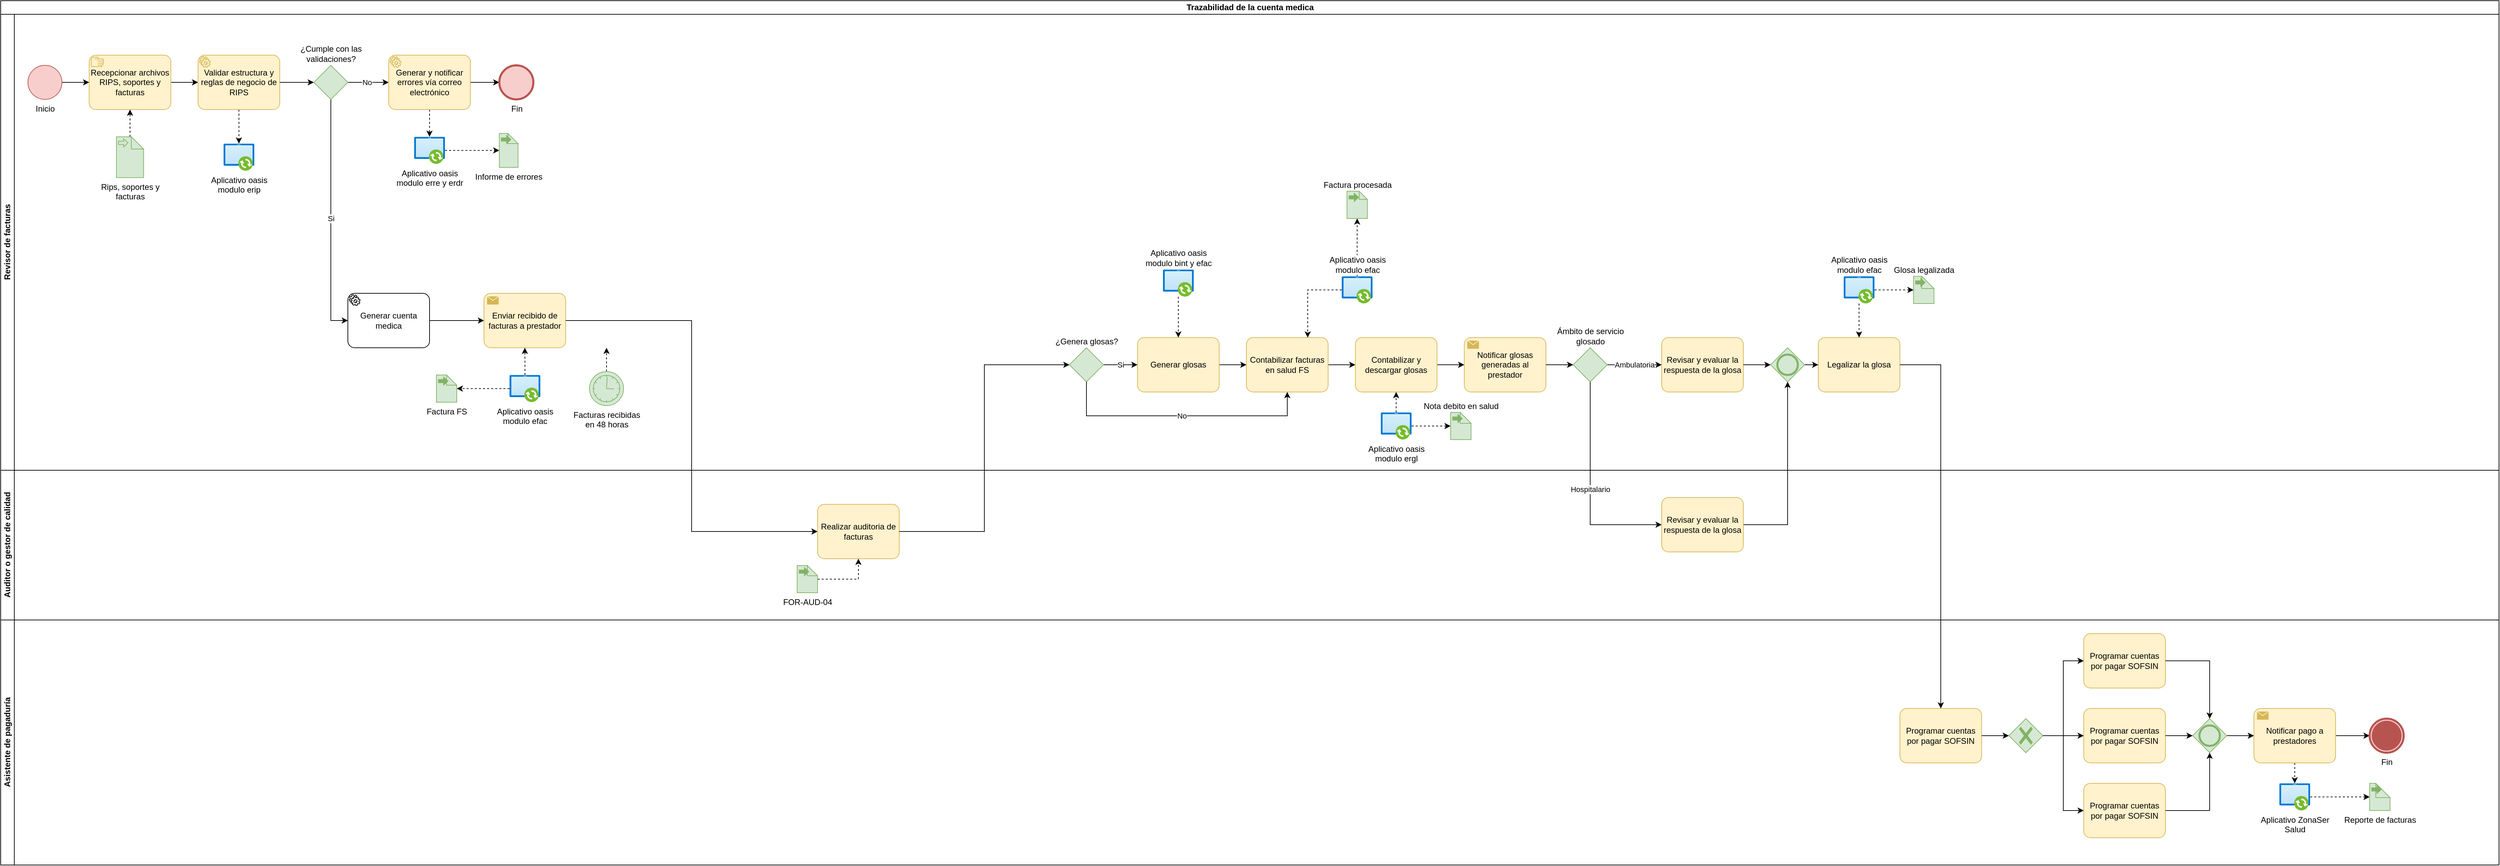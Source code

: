 <mxfile version="22.0.8" type="github">
  <diagram name="Página-1" id="GSmeaIb20q8Nv7xJSr0J">
    <mxGraphModel dx="1674" dy="758" grid="1" gridSize="10" guides="1" tooltips="1" connect="1" arrows="1" fold="1" page="1" pageScale="1" pageWidth="3700" pageHeight="1300" math="0" shadow="0">
      <root>
        <mxCell id="0" />
        <mxCell id="1" parent="0" />
        <mxCell id="zymt9DxS3ZADFHl2k7Yk-1" value="Trazabilidad de la cuenta medica" style="swimlane;childLayout=stackLayout;resizeParent=1;resizeParentMax=0;horizontal=1;startSize=20;horizontalStack=0;html=1;" parent="1" vertex="1">
          <mxGeometry x="10" y="10" width="3670" height="1270" as="geometry" />
        </mxCell>
        <mxCell id="zymt9DxS3ZADFHl2k7Yk-2" value="Revisor de facturas" style="swimlane;startSize=20;horizontal=0;html=1;" parent="zymt9DxS3ZADFHl2k7Yk-1" vertex="1">
          <mxGeometry y="20" width="3670" height="670" as="geometry" />
        </mxCell>
        <mxCell id="zymt9DxS3ZADFHl2k7Yk-3" value="" style="edgeStyle=orthogonalEdgeStyle;rounded=0;orthogonalLoop=1;jettySize=auto;html=1;" parent="zymt9DxS3ZADFHl2k7Yk-2" source="zymt9DxS3ZADFHl2k7Yk-4" target="zymt9DxS3ZADFHl2k7Yk-6" edge="1">
          <mxGeometry relative="1" as="geometry">
            <mxPoint x="420" y="100" as="sourcePoint" />
            <mxPoint x="290" y="100" as="targetPoint" />
          </mxGeometry>
        </mxCell>
        <mxCell id="zymt9DxS3ZADFHl2k7Yk-4" value="Recepcionar archivos RIPS, soportes y facturas" style="points=[[0.25,0,0],[0.5,0,0],[0.75,0,0],[1,0.25,0],[1,0.5,0],[1,0.75,0],[0.75,1,0],[0.5,1,0],[0.25,1,0],[0,0.75,0],[0,0.5,0],[0,0.25,0]];shape=mxgraph.bpmn.task;whiteSpace=wrap;rectStyle=rounded;size=10;html=1;container=1;expand=0;collapsible=0;taskMarker=manual;fillColor=#fff2cc;strokeColor=#d6b656;" parent="zymt9DxS3ZADFHl2k7Yk-2" vertex="1">
          <mxGeometry x="130" y="60" width="120" height="80" as="geometry" />
        </mxCell>
        <mxCell id="zymt9DxS3ZADFHl2k7Yk-5" style="edgeStyle=orthogonalEdgeStyle;rounded=0;orthogonalLoop=1;jettySize=auto;html=1;dashed=1;" parent="zymt9DxS3ZADFHl2k7Yk-2" source="zymt9DxS3ZADFHl2k7Yk-6" target="zymt9DxS3ZADFHl2k7Yk-51" edge="1">
          <mxGeometry relative="1" as="geometry" />
        </mxCell>
        <mxCell id="zymt9DxS3ZADFHl2k7Yk-6" value="&lt;font style=&quot;vertical-align: inherit;&quot;&gt;&lt;font style=&quot;vertical-align: inherit;&quot;&gt;Validar estructura y reglas de negocio de RIPS&lt;/font&gt;&lt;/font&gt;" style="points=[[0.25,0,0],[0.5,0,0],[0.75,0,0],[1,0.25,0],[1,0.5,0],[1,0.75,0],[0.75,1,0],[0.5,1,0],[0.25,1,0],[0,0.75,0],[0,0.5,0],[0,0.25,0]];shape=mxgraph.bpmn.task;whiteSpace=wrap;rectStyle=rounded;size=10;html=1;container=1;expand=0;collapsible=0;taskMarker=service;fillColor=#fff2cc;strokeColor=#d6b656;" parent="zymt9DxS3ZADFHl2k7Yk-2" vertex="1">
          <mxGeometry x="290" y="60" width="120" height="80" as="geometry" />
        </mxCell>
        <mxCell id="zymt9DxS3ZADFHl2k7Yk-7" value="No" style="edgeStyle=orthogonalEdgeStyle;rounded=0;orthogonalLoop=1;jettySize=auto;html=1;" parent="zymt9DxS3ZADFHl2k7Yk-2" source="zymt9DxS3ZADFHl2k7Yk-9" target="zymt9DxS3ZADFHl2k7Yk-14" edge="1">
          <mxGeometry x="-0.067" relative="1" as="geometry">
            <mxPoint as="offset" />
          </mxGeometry>
        </mxCell>
        <mxCell id="zymt9DxS3ZADFHl2k7Yk-8" value="Si" style="edgeStyle=orthogonalEdgeStyle;rounded=0;orthogonalLoop=1;jettySize=auto;html=1;entryX=0;entryY=0.5;entryDx=0;entryDy=0;entryPerimeter=0;" parent="zymt9DxS3ZADFHl2k7Yk-2" source="zymt9DxS3ZADFHl2k7Yk-9" target="1CygiPX22rwdBVWNIMUi-1" edge="1">
          <mxGeometry relative="1" as="geometry">
            <mxPoint x="945" y="320" as="targetPoint" />
            <Array as="points">
              <mxPoint x="485" y="450" />
            </Array>
          </mxGeometry>
        </mxCell>
        <mxCell id="zymt9DxS3ZADFHl2k7Yk-9" value="¿Cumple con las&lt;br&gt;validaciones?" style="points=[[0.25,0.25,0],[0.5,0,0],[0.75,0.25,0],[1,0.5,0],[0.75,0.75,0],[0.5,1,0],[0.25,0.75,0],[0,0.5,0]];shape=mxgraph.bpmn.gateway2;html=1;verticalLabelPosition=top;labelBackgroundColor=#ffffff;verticalAlign=bottom;align=center;perimeter=rhombusPerimeter;outlineConnect=0;outline=none;symbol=none;fillColor=#d5e8d4;strokeColor=#82b366;horizontal=1;labelPosition=center;" parent="zymt9DxS3ZADFHl2k7Yk-2" vertex="1">
          <mxGeometry x="460" y="75" width="50" height="50" as="geometry" />
        </mxCell>
        <mxCell id="zymt9DxS3ZADFHl2k7Yk-10" style="edgeStyle=orthogonalEdgeStyle;rounded=0;orthogonalLoop=1;jettySize=auto;html=1;entryX=0;entryY=0.5;entryDx=0;entryDy=0;entryPerimeter=0;" parent="zymt9DxS3ZADFHl2k7Yk-2" source="zymt9DxS3ZADFHl2k7Yk-6" target="zymt9DxS3ZADFHl2k7Yk-9" edge="1">
          <mxGeometry relative="1" as="geometry" />
        </mxCell>
        <mxCell id="zymt9DxS3ZADFHl2k7Yk-11" style="edgeStyle=orthogonalEdgeStyle;rounded=0;orthogonalLoop=1;jettySize=auto;html=1;dashed=1;" parent="zymt9DxS3ZADFHl2k7Yk-2" source="zymt9DxS3ZADFHl2k7Yk-52" target="zymt9DxS3ZADFHl2k7Yk-15" edge="1">
          <mxGeometry relative="1" as="geometry" />
        </mxCell>
        <mxCell id="zymt9DxS3ZADFHl2k7Yk-12" style="edgeStyle=orthogonalEdgeStyle;rounded=0;orthogonalLoop=1;jettySize=auto;html=1;dashed=1;" parent="zymt9DxS3ZADFHl2k7Yk-2" source="zymt9DxS3ZADFHl2k7Yk-14" target="zymt9DxS3ZADFHl2k7Yk-52" edge="1">
          <mxGeometry relative="1" as="geometry">
            <mxPoint x="750" y="100" as="targetPoint" />
          </mxGeometry>
        </mxCell>
        <mxCell id="zymt9DxS3ZADFHl2k7Yk-13" style="edgeStyle=orthogonalEdgeStyle;rounded=0;orthogonalLoop=1;jettySize=auto;html=1;" parent="zymt9DxS3ZADFHl2k7Yk-2" source="zymt9DxS3ZADFHl2k7Yk-14" target="zymt9DxS3ZADFHl2k7Yk-53" edge="1">
          <mxGeometry relative="1" as="geometry" />
        </mxCell>
        <mxCell id="zymt9DxS3ZADFHl2k7Yk-14" value="Generar y notificar errores vía correo electrónico" style="points=[[0.25,0,0],[0.5,0,0],[0.75,0,0],[1,0.25,0],[1,0.5,0],[1,0.75,0],[0.75,1,0],[0.5,1,0],[0.25,1,0],[0,0.75,0],[0,0.5,0],[0,0.25,0]];shape=mxgraph.bpmn.task;whiteSpace=wrap;rectStyle=rounded;size=10;html=1;container=1;expand=0;collapsible=0;taskMarker=service;fillColor=#fff2cc;strokeColor=#d6b656;" parent="zymt9DxS3ZADFHl2k7Yk-2" vertex="1">
          <mxGeometry x="570" y="60" width="120" height="80" as="geometry" />
        </mxCell>
        <mxCell id="zymt9DxS3ZADFHl2k7Yk-15" value="Informe de errores" style="shape=mxgraph.bpmn.data;labelPosition=center;verticalLabelPosition=bottom;align=center;verticalAlign=top;size=15;html=1;bpmnTransferType=output;fillColor=#d5e8d4;strokeColor=#82b366;" parent="zymt9DxS3ZADFHl2k7Yk-2" vertex="1">
          <mxGeometry x="732.5" y="175" width="27.5" height="50" as="geometry" />
        </mxCell>
        <mxCell id="zymt9DxS3ZADFHl2k7Yk-25" style="edgeStyle=orthogonalEdgeStyle;rounded=0;orthogonalLoop=1;jettySize=auto;html=1;dashed=1;" parent="zymt9DxS3ZADFHl2k7Yk-2" source="zymt9DxS3ZADFHl2k7Yk-26" edge="1">
          <mxGeometry relative="1" as="geometry">
            <mxPoint x="890" y="490" as="targetPoint" />
          </mxGeometry>
        </mxCell>
        <mxCell id="zymt9DxS3ZADFHl2k7Yk-26" value="Facturas recibidas&lt;br&gt;en 48 horas" style="points=[[0.145,0.145,0],[0.5,0,0],[0.855,0.145,0],[1,0.5,0],[0.855,0.855,0],[0.5,1,0],[0.145,0.855,0],[0,0.5,0]];shape=mxgraph.bpmn.event;html=1;verticalLabelPosition=bottom;labelBackgroundColor=#ffffff;verticalAlign=top;align=center;perimeter=ellipsePerimeter;outlineConnect=0;aspect=fixed;outline=standard;symbol=timer;fillColor=#d5e8d4;strokeColor=#82b366;" parent="zymt9DxS3ZADFHl2k7Yk-2" vertex="1">
          <mxGeometry x="865" y="525" width="50" height="50" as="geometry" />
        </mxCell>
        <mxCell id="zymt9DxS3ZADFHl2k7Yk-28" style="edgeStyle=orthogonalEdgeStyle;rounded=0;orthogonalLoop=1;jettySize=auto;html=1;" parent="zymt9DxS3ZADFHl2k7Yk-2" source="zymt9DxS3ZADFHl2k7Yk-29" target="zymt9DxS3ZADFHl2k7Yk-31" edge="1">
          <mxGeometry relative="1" as="geometry">
            <mxPoint x="1990" y="515" as="targetPoint" />
          </mxGeometry>
        </mxCell>
        <mxCell id="zymt9DxS3ZADFHl2k7Yk-29" value="Contabilizar facturas en salud FS" style="points=[[0.25,0,0],[0.5,0,0],[0.75,0,0],[1,0.25,0],[1,0.5,0],[1,0.75,0],[0.75,1,0],[0.5,1,0],[0.25,1,0],[0,0.75,0],[0,0.5,0],[0,0.25,0]];shape=mxgraph.bpmn.task;whiteSpace=wrap;rectStyle=rounded;size=10;html=1;container=1;expand=0;collapsible=0;taskMarker=abstract;fillColor=#fff2cc;strokeColor=#d6b656;" parent="zymt9DxS3ZADFHl2k7Yk-2" vertex="1">
          <mxGeometry x="1830" y="475" width="120" height="80" as="geometry" />
        </mxCell>
        <mxCell id="zymt9DxS3ZADFHl2k7Yk-30" style="edgeStyle=orthogonalEdgeStyle;rounded=0;orthogonalLoop=1;jettySize=auto;html=1;exitX=1;exitY=0.5;exitDx=0;exitDy=0;exitPerimeter=0;" parent="zymt9DxS3ZADFHl2k7Yk-2" source="zymt9DxS3ZADFHl2k7Yk-31" target="zymt9DxS3ZADFHl2k7Yk-32" edge="1">
          <mxGeometry relative="1" as="geometry">
            <mxPoint x="3380" y="160" as="sourcePoint" />
          </mxGeometry>
        </mxCell>
        <mxCell id="zymt9DxS3ZADFHl2k7Yk-31" value="Contabilizar y descargar glosas" style="points=[[0.25,0,0],[0.5,0,0],[0.75,0,0],[1,0.25,0],[1,0.5,0],[1,0.75,0],[0.75,1,0],[0.5,1,0],[0.25,1,0],[0,0.75,0],[0,0.5,0],[0,0.25,0]];shape=mxgraph.bpmn.task;whiteSpace=wrap;rectStyle=rounded;size=10;html=1;container=1;expand=0;collapsible=0;taskMarker=abstract;fillColor=#fff2cc;strokeColor=#d6b656;" parent="zymt9DxS3ZADFHl2k7Yk-2" vertex="1">
          <mxGeometry x="1990" y="475" width="120" height="80" as="geometry" />
        </mxCell>
        <mxCell id="zymt9DxS3ZADFHl2k7Yk-32" value="Notificar glosas generadas al prestador" style="points=[[0.25,0,0],[0.5,0,0],[0.75,0,0],[1,0.25,0],[1,0.5,0],[1,0.75,0],[0.75,1,0],[0.5,1,0],[0.25,1,0],[0,0.75,0],[0,0.5,0],[0,0.25,0]];shape=mxgraph.bpmn.task;whiteSpace=wrap;rectStyle=rounded;size=10;html=1;container=1;expand=0;collapsible=0;taskMarker=send;fillColor=#fff2cc;strokeColor=#d6b656;" parent="zymt9DxS3ZADFHl2k7Yk-2" vertex="1">
          <mxGeometry x="2150" y="475" width="120" height="80" as="geometry" />
        </mxCell>
        <mxCell id="zymt9DxS3ZADFHl2k7Yk-33" value="Si" style="edgeStyle=orthogonalEdgeStyle;rounded=0;orthogonalLoop=1;jettySize=auto;html=1;entryX=0;entryY=0.5;entryDx=0;entryDy=0;entryPerimeter=0;" parent="zymt9DxS3ZADFHl2k7Yk-2" source="zymt9DxS3ZADFHl2k7Yk-34" target="zymt9DxS3ZADFHl2k7Yk-36" edge="1">
          <mxGeometry relative="1" as="geometry" />
        </mxCell>
        <mxCell id="zymt9DxS3ZADFHl2k7Yk-34" value="¿Genera glosas?" style="points=[[0.25,0.25,0],[0.5,0,0],[0.75,0.25,0],[1,0.5,0],[0.75,0.75,0],[0.5,1,0],[0.25,0.75,0],[0,0.5,0]];shape=mxgraph.bpmn.gateway2;html=1;verticalLabelPosition=top;labelBackgroundColor=#ffffff;verticalAlign=bottom;align=center;perimeter=rhombusPerimeter;outlineConnect=0;outline=none;symbol=none;fillColor=#d5e8d4;strokeColor=#82b366;labelPosition=center;" parent="zymt9DxS3ZADFHl2k7Yk-2" vertex="1">
          <mxGeometry x="1570" y="490" width="50" height="50" as="geometry" />
        </mxCell>
        <mxCell id="zymt9DxS3ZADFHl2k7Yk-35" style="edgeStyle=orthogonalEdgeStyle;rounded=0;orthogonalLoop=1;jettySize=auto;html=1;" parent="zymt9DxS3ZADFHl2k7Yk-2" source="zymt9DxS3ZADFHl2k7Yk-36" target="zymt9DxS3ZADFHl2k7Yk-29" edge="1">
          <mxGeometry relative="1" as="geometry">
            <mxPoint x="1820" y="515" as="targetPoint" />
          </mxGeometry>
        </mxCell>
        <mxCell id="zymt9DxS3ZADFHl2k7Yk-36" value="Generar glosas" style="points=[[0.25,0,0],[0.5,0,0],[0.75,0,0],[1,0.25,0],[1,0.5,0],[1,0.75,0],[0.75,1,0],[0.5,1,0],[0.25,1,0],[0,0.75,0],[0,0.5,0],[0,0.25,0]];shape=mxgraph.bpmn.task;whiteSpace=wrap;rectStyle=rounded;size=10;html=1;container=1;expand=0;collapsible=0;taskMarker=abstract;fillColor=#fff2cc;strokeColor=#d6b656;" parent="zymt9DxS3ZADFHl2k7Yk-2" vertex="1">
          <mxGeometry x="1670" y="475" width="120" height="80" as="geometry" />
        </mxCell>
        <mxCell id="zymt9DxS3ZADFHl2k7Yk-37" value="No" style="edgeStyle=orthogonalEdgeStyle;rounded=0;orthogonalLoop=1;jettySize=auto;html=1;exitX=0.5;exitY=1;exitDx=0;exitDy=0;exitPerimeter=0;entryX=0.5;entryY=1;entryDx=0;entryDy=0;entryPerimeter=0;" parent="zymt9DxS3ZADFHl2k7Yk-2" source="zymt9DxS3ZADFHl2k7Yk-34" target="zymt9DxS3ZADFHl2k7Yk-29" edge="1">
          <mxGeometry relative="1" as="geometry">
            <mxPoint x="2530" y="920" as="sourcePoint" />
            <Array as="points">
              <mxPoint x="1735" y="590" />
              <mxPoint x="2780" y="590" />
            </Array>
          </mxGeometry>
        </mxCell>
        <mxCell id="zymt9DxS3ZADFHl2k7Yk-39" value="Revisar y evaluar la respuesta de la glosa" style="points=[[0.25,0,0],[0.5,0,0],[0.75,0,0],[1,0.25,0],[1,0.5,0],[1,0.75,0],[0.75,1,0],[0.5,1,0],[0.25,1,0],[0,0.75,0],[0,0.5,0],[0,0.25,0]];shape=mxgraph.bpmn.task;whiteSpace=wrap;rectStyle=rounded;size=10;html=1;container=1;expand=0;collapsible=0;taskMarker=abstract;fillColor=#fff2cc;strokeColor=#d6b656;" parent="zymt9DxS3ZADFHl2k7Yk-2" vertex="1">
          <mxGeometry x="2440" y="475" width="120" height="80" as="geometry" />
        </mxCell>
        <mxCell id="zymt9DxS3ZADFHl2k7Yk-40" style="edgeStyle=orthogonalEdgeStyle;rounded=0;orthogonalLoop=1;jettySize=auto;html=1;" parent="zymt9DxS3ZADFHl2k7Yk-2" source="zymt9DxS3ZADFHl2k7Yk-32" target="zymt9DxS3ZADFHl2k7Yk-42" edge="1">
          <mxGeometry relative="1" as="geometry">
            <mxPoint x="3860" y="450" as="targetPoint" />
            <mxPoint x="3810" y="450" as="sourcePoint" />
          </mxGeometry>
        </mxCell>
        <mxCell id="zymt9DxS3ZADFHl2k7Yk-41" value="Ambulatoria" style="edgeStyle=orthogonalEdgeStyle;rounded=0;orthogonalLoop=1;jettySize=auto;html=1;" parent="zymt9DxS3ZADFHl2k7Yk-2" source="zymt9DxS3ZADFHl2k7Yk-42" target="zymt9DxS3ZADFHl2k7Yk-39" edge="1">
          <mxGeometry relative="1" as="geometry" />
        </mxCell>
        <mxCell id="zymt9DxS3ZADFHl2k7Yk-42" value="Ámbito de servicio&lt;br&gt;glosado" style="points=[[0.25,0.25,0],[0.5,0,0],[0.75,0.25,0],[1,0.5,0],[0.75,0.75,0],[0.5,1,0],[0.25,0.75,0],[0,0.5,0]];shape=mxgraph.bpmn.gateway2;html=1;verticalLabelPosition=top;labelBackgroundColor=#ffffff;verticalAlign=bottom;align=center;perimeter=rhombusPerimeter;outlineConnect=0;outline=none;symbol=none;fillColor=#d5e8d4;strokeColor=#82b366;labelPosition=center;" parent="zymt9DxS3ZADFHl2k7Yk-2" vertex="1">
          <mxGeometry x="2310" y="490" width="50" height="50" as="geometry" />
        </mxCell>
        <mxCell id="zymt9DxS3ZADFHl2k7Yk-43" style="edgeStyle=orthogonalEdgeStyle;rounded=0;orthogonalLoop=1;jettySize=auto;html=1;entryX=0;entryY=0.5;entryDx=0;entryDy=0;entryPerimeter=0;" parent="zymt9DxS3ZADFHl2k7Yk-2" source="zymt9DxS3ZADFHl2k7Yk-39" target="zymt9DxS3ZADFHl2k7Yk-45" edge="1">
          <mxGeometry relative="1" as="geometry" />
        </mxCell>
        <mxCell id="zymt9DxS3ZADFHl2k7Yk-44" style="edgeStyle=orthogonalEdgeStyle;rounded=0;orthogonalLoop=1;jettySize=auto;html=1;entryX=0;entryY=0.5;entryDx=0;entryDy=0;entryPerimeter=0;" parent="zymt9DxS3ZADFHl2k7Yk-2" source="zymt9DxS3ZADFHl2k7Yk-45" target="zymt9DxS3ZADFHl2k7Yk-46" edge="1">
          <mxGeometry relative="1" as="geometry">
            <mxPoint x="4060" y="450" as="targetPoint" />
          </mxGeometry>
        </mxCell>
        <mxCell id="zymt9DxS3ZADFHl2k7Yk-45" value="" style="points=[[0.25,0.25,0],[0.5,0,0],[0.75,0.25,0],[1,0.5,0],[0.75,0.75,0],[0.5,1,0],[0.25,0.75,0],[0,0.5,0]];shape=mxgraph.bpmn.gateway2;html=1;verticalLabelPosition=bottom;labelBackgroundColor=#ffffff;verticalAlign=top;align=center;perimeter=rhombusPerimeter;outlineConnect=0;outline=end;symbol=general;fillColor=#d5e8d4;strokeColor=#82b366;" parent="zymt9DxS3ZADFHl2k7Yk-2" vertex="1">
          <mxGeometry x="2600" y="490" width="50" height="50" as="geometry" />
        </mxCell>
        <mxCell id="zymt9DxS3ZADFHl2k7Yk-46" value="Legalizar la glosa" style="points=[[0.25,0,0],[0.5,0,0],[0.75,0,0],[1,0.25,0],[1,0.5,0],[1,0.75,0],[0.75,1,0],[0.5,1,0],[0.25,1,0],[0,0.75,0],[0,0.5,0],[0,0.25,0]];shape=mxgraph.bpmn.task;whiteSpace=wrap;rectStyle=rounded;size=10;html=1;container=1;expand=0;collapsible=0;taskMarker=abstract;fillColor=#fff2cc;strokeColor=#d6b656;" parent="zymt9DxS3ZADFHl2k7Yk-2" vertex="1">
          <mxGeometry x="2670" y="475" width="120" height="80" as="geometry" />
        </mxCell>
        <mxCell id="zymt9DxS3ZADFHl2k7Yk-47" style="edgeStyle=orthogonalEdgeStyle;rounded=0;orthogonalLoop=1;jettySize=auto;html=1;dashed=1;" parent="zymt9DxS3ZADFHl2k7Yk-2" source="zymt9DxS3ZADFHl2k7Yk-48" target="zymt9DxS3ZADFHl2k7Yk-4" edge="1">
          <mxGeometry relative="1" as="geometry" />
        </mxCell>
        <mxCell id="zymt9DxS3ZADFHl2k7Yk-48" value="Rips, soportes y &lt;br&gt;facturas" style="shape=mxgraph.bpmn.data;labelPosition=center;verticalLabelPosition=bottom;align=center;verticalAlign=top;size=18;html=1;bpmnTransferType=input;fillColor=#d5e8d4;strokeColor=#82b366;" parent="zymt9DxS3ZADFHl2k7Yk-2" vertex="1">
          <mxGeometry x="170" y="180" width="40" height="60" as="geometry" />
        </mxCell>
        <mxCell id="zymt9DxS3ZADFHl2k7Yk-49" style="edgeStyle=orthogonalEdgeStyle;rounded=0;orthogonalLoop=1;jettySize=auto;html=1;" parent="zymt9DxS3ZADFHl2k7Yk-2" source="zymt9DxS3ZADFHl2k7Yk-50" target="zymt9DxS3ZADFHl2k7Yk-4" edge="1">
          <mxGeometry relative="1" as="geometry" />
        </mxCell>
        <mxCell id="zymt9DxS3ZADFHl2k7Yk-50" value="Inicio" style="points=[[0.145,0.145,0],[0.5,0,0],[0.855,0.145,0],[1,0.5,0],[0.855,0.855,0],[0.5,1,0],[0.145,0.855,0],[0,0.5,0]];shape=mxgraph.bpmn.event;html=1;verticalLabelPosition=bottom;labelBackgroundColor=#ffffff;verticalAlign=top;align=center;perimeter=ellipsePerimeter;outlineConnect=0;aspect=fixed;outline=standard;symbol=general;fillColor=#f8cecc;strokeColor=#b85450;" parent="zymt9DxS3ZADFHl2k7Yk-2" vertex="1">
          <mxGeometry x="40" y="75" width="50" height="50" as="geometry" />
        </mxCell>
        <mxCell id="zymt9DxS3ZADFHl2k7Yk-51" value="&lt;font style=&quot;vertical-align: inherit;&quot;&gt;&lt;font style=&quot;vertical-align: inherit;&quot;&gt;Aplicativo oasis &lt;br&gt;modulo erip&lt;/font&gt;&lt;/font&gt;" style="image;aspect=fixed;html=1;points=[];align=center;fontSize=12;image=img/lib/azure2/intune/Software_Updates.svg;" parent="zymt9DxS3ZADFHl2k7Yk-2" vertex="1">
          <mxGeometry x="327.34" y="190" width="45.33" height="40" as="geometry" />
        </mxCell>
        <mxCell id="zymt9DxS3ZADFHl2k7Yk-52" value="&lt;font style=&quot;vertical-align: inherit;&quot;&gt;&lt;font style=&quot;vertical-align: inherit;&quot;&gt;Aplicativo oasis &lt;br&gt;modulo erre y erdr&lt;/font&gt;&lt;/font&gt;" style="image;aspect=fixed;html=1;points=[];align=center;fontSize=12;image=img/lib/azure2/intune/Software_Updates.svg;" parent="zymt9DxS3ZADFHl2k7Yk-2" vertex="1">
          <mxGeometry x="607.34" y="180" width="45.33" height="40" as="geometry" />
        </mxCell>
        <mxCell id="zymt9DxS3ZADFHl2k7Yk-53" value="Fin" style="points=[[0.145,0.145,0],[0.5,0,0],[0.855,0.145,0],[1,0.5,0],[0.855,0.855,0],[0.5,1,0],[0.145,0.855,0],[0,0.5,0]];shape=mxgraph.bpmn.event;html=1;verticalLabelPosition=bottom;labelBackgroundColor=#ffffff;verticalAlign=top;align=center;perimeter=ellipsePerimeter;outlineConnect=0;aspect=fixed;outline=end;symbol=terminate2;fillColor=#f8cecc;strokeColor=#b85450;" parent="zymt9DxS3ZADFHl2k7Yk-2" vertex="1">
          <mxGeometry x="732.5" y="75" width="50" height="50" as="geometry" />
        </mxCell>
        <mxCell id="zymt9DxS3ZADFHl2k7Yk-54" value="&lt;font style=&quot;vertical-align: inherit;&quot;&gt;&lt;font style=&quot;vertical-align: inherit;&quot;&gt;Enviar recibido de facturas a prestador&lt;/font&gt;&lt;/font&gt;" style="points=[[0.25,0,0],[0.5,0,0],[0.75,0,0],[1,0.25,0],[1,0.5,0],[1,0.75,0],[0.75,1,0],[0.5,1,0],[0.25,1,0],[0,0.75,0],[0,0.5,0],[0,0.25,0]];shape=mxgraph.bpmn.task;whiteSpace=wrap;rectStyle=rounded;size=10;html=1;container=1;expand=0;collapsible=0;taskMarker=send;fillColor=#fff2cc;strokeColor=#d6b656;" parent="zymt9DxS3ZADFHl2k7Yk-2" vertex="1">
          <mxGeometry x="710" y="410" width="120" height="80" as="geometry" />
        </mxCell>
        <mxCell id="zymt9DxS3ZADFHl2k7Yk-55" value="" style="edgeStyle=orthogonalEdgeStyle;rounded=0;orthogonalLoop=1;jettySize=auto;html=1;" parent="zymt9DxS3ZADFHl2k7Yk-2" source="1CygiPX22rwdBVWNIMUi-1" target="zymt9DxS3ZADFHl2k7Yk-54" edge="1">
          <mxGeometry x="0.579" relative="1" as="geometry">
            <mxPoint x="1055" y="695" as="targetPoint" />
            <mxPoint x="1" as="offset" />
            <mxPoint x="782.5" y="515" as="sourcePoint" />
          </mxGeometry>
        </mxCell>
        <mxCell id="zymt9DxS3ZADFHl2k7Yk-62" style="edgeStyle=orthogonalEdgeStyle;rounded=0;orthogonalLoop=1;jettySize=auto;html=1;dashed=1;" parent="zymt9DxS3ZADFHl2k7Yk-2" source="zymt9DxS3ZADFHl2k7Yk-64" target="zymt9DxS3ZADFHl2k7Yk-54" edge="1">
          <mxGeometry relative="1" as="geometry" />
        </mxCell>
        <mxCell id="zymt9DxS3ZADFHl2k7Yk-63" style="edgeStyle=orthogonalEdgeStyle;rounded=0;orthogonalLoop=1;jettySize=auto;html=1;dashed=1;" parent="zymt9DxS3ZADFHl2k7Yk-2" source="zymt9DxS3ZADFHl2k7Yk-64" target="zymt9DxS3ZADFHl2k7Yk-65" edge="1">
          <mxGeometry relative="1" as="geometry" />
        </mxCell>
        <mxCell id="zymt9DxS3ZADFHl2k7Yk-64" value="&lt;font style=&quot;vertical-align: inherit;&quot;&gt;&lt;font style=&quot;vertical-align: inherit;&quot;&gt;Aplicativo oasis &lt;br&gt;modulo efac&lt;/font&gt;&lt;/font&gt;" style="image;aspect=fixed;html=1;points=[];align=center;fontSize=12;image=img/lib/azure2/intune/Software_Updates.svg;labelPosition=center;verticalLabelPosition=bottom;verticalAlign=top;" parent="zymt9DxS3ZADFHl2k7Yk-2" vertex="1">
          <mxGeometry x="747.5" y="530" width="45.33" height="40" as="geometry" />
        </mxCell>
        <mxCell id="zymt9DxS3ZADFHl2k7Yk-65" value="Factura FS" style="shape=mxgraph.bpmn.data;labelPosition=center;verticalLabelPosition=bottom;align=center;verticalAlign=top;size=15;html=1;bpmnTransferType=output;fillColor=#d5e8d4;strokeColor=#82b366;" parent="zymt9DxS3ZADFHl2k7Yk-2" vertex="1">
          <mxGeometry x="640" y="530" width="30" height="40" as="geometry" />
        </mxCell>
        <mxCell id="zymt9DxS3ZADFHl2k7Yk-66" style="edgeStyle=orthogonalEdgeStyle;rounded=0;orthogonalLoop=1;jettySize=auto;html=1;dashed=1;" parent="zymt9DxS3ZADFHl2k7Yk-2" source="zymt9DxS3ZADFHl2k7Yk-67" target="zymt9DxS3ZADFHl2k7Yk-36" edge="1">
          <mxGeometry relative="1" as="geometry" />
        </mxCell>
        <mxCell id="zymt9DxS3ZADFHl2k7Yk-67" value="&lt;font style=&quot;vertical-align: inherit;&quot;&gt;&lt;font style=&quot;vertical-align: inherit;&quot;&gt;Aplicativo oasis &lt;br&gt;modulo bint y efac&lt;/font&gt;&lt;/font&gt;" style="image;aspect=fixed;html=1;points=[];align=center;fontSize=12;image=img/lib/azure2/intune/Software_Updates.svg;labelPosition=center;verticalLabelPosition=top;verticalAlign=bottom;" parent="zymt9DxS3ZADFHl2k7Yk-2" vertex="1">
          <mxGeometry x="1707.33" y="375" width="45.33" height="40" as="geometry" />
        </mxCell>
        <mxCell id="zymt9DxS3ZADFHl2k7Yk-68" style="edgeStyle=orthogonalEdgeStyle;rounded=0;orthogonalLoop=1;jettySize=auto;html=1;dashed=1;" parent="zymt9DxS3ZADFHl2k7Yk-2" source="zymt9DxS3ZADFHl2k7Yk-69" target="zymt9DxS3ZADFHl2k7Yk-71" edge="1">
          <mxGeometry relative="1" as="geometry" />
        </mxCell>
        <mxCell id="zymt9DxS3ZADFHl2k7Yk-69" value="&lt;font style=&quot;vertical-align: inherit;&quot;&gt;&lt;font style=&quot;vertical-align: inherit;&quot;&gt;Aplicativo oasis &lt;br&gt;modulo efac&lt;/font&gt;&lt;/font&gt;" style="image;aspect=fixed;html=1;points=[];align=center;fontSize=12;image=img/lib/azure2/intune/Software_Updates.svg;labelPosition=center;verticalLabelPosition=top;verticalAlign=bottom;" parent="zymt9DxS3ZADFHl2k7Yk-2" vertex="1">
          <mxGeometry x="1970" y="385" width="45.33" height="40" as="geometry" />
        </mxCell>
        <mxCell id="zymt9DxS3ZADFHl2k7Yk-70" style="edgeStyle=orthogonalEdgeStyle;rounded=0;orthogonalLoop=1;jettySize=auto;html=1;entryX=0.75;entryY=0;entryDx=0;entryDy=0;entryPerimeter=0;dashed=1;" parent="zymt9DxS3ZADFHl2k7Yk-2" source="zymt9DxS3ZADFHl2k7Yk-69" target="zymt9DxS3ZADFHl2k7Yk-29" edge="1">
          <mxGeometry relative="1" as="geometry" />
        </mxCell>
        <mxCell id="zymt9DxS3ZADFHl2k7Yk-71" value="Factura procesada" style="shape=mxgraph.bpmn.data;labelPosition=center;verticalLabelPosition=top;align=center;verticalAlign=bottom;size=12;html=1;bpmnTransferType=output;fillColor=#d5e8d4;strokeColor=#82b366;" parent="zymt9DxS3ZADFHl2k7Yk-2" vertex="1">
          <mxGeometry x="1977.67" y="260" width="30" height="40" as="geometry" />
        </mxCell>
        <mxCell id="zymt9DxS3ZADFHl2k7Yk-72" style="edgeStyle=orthogonalEdgeStyle;rounded=0;orthogonalLoop=1;jettySize=auto;html=1;dashed=1;" parent="zymt9DxS3ZADFHl2k7Yk-2" source="zymt9DxS3ZADFHl2k7Yk-74" target="zymt9DxS3ZADFHl2k7Yk-31" edge="1">
          <mxGeometry relative="1" as="geometry" />
        </mxCell>
        <mxCell id="zymt9DxS3ZADFHl2k7Yk-73" style="edgeStyle=orthogonalEdgeStyle;rounded=0;orthogonalLoop=1;jettySize=auto;html=1;dashed=1;" parent="zymt9DxS3ZADFHl2k7Yk-2" source="zymt9DxS3ZADFHl2k7Yk-74" target="zymt9DxS3ZADFHl2k7Yk-75" edge="1">
          <mxGeometry relative="1" as="geometry" />
        </mxCell>
        <mxCell id="zymt9DxS3ZADFHl2k7Yk-74" value="&lt;font style=&quot;vertical-align: inherit;&quot;&gt;&lt;font style=&quot;vertical-align: inherit;&quot;&gt;Aplicativo oasis &lt;br&gt;modulo ergl&lt;/font&gt;&lt;/font&gt;" style="image;aspect=fixed;html=1;points=[];align=center;fontSize=12;image=img/lib/azure2/intune/Software_Updates.svg;labelPosition=center;verticalLabelPosition=bottom;verticalAlign=top;" parent="zymt9DxS3ZADFHl2k7Yk-2" vertex="1">
          <mxGeometry x="2027.34" y="585" width="45.33" height="40" as="geometry" />
        </mxCell>
        <mxCell id="zymt9DxS3ZADFHl2k7Yk-75" value="Nota debito en salud" style="shape=mxgraph.bpmn.data;labelPosition=center;verticalLabelPosition=top;align=center;verticalAlign=bottom;size=16;html=1;bpmnTransferType=output;fillColor=#d5e8d4;strokeColor=#82b366;" parent="zymt9DxS3ZADFHl2k7Yk-2" vertex="1">
          <mxGeometry x="2130" y="585" width="30" height="40" as="geometry" />
        </mxCell>
        <mxCell id="zymt9DxS3ZADFHl2k7Yk-76" style="edgeStyle=orthogonalEdgeStyle;rounded=0;orthogonalLoop=1;jettySize=auto;html=1;dashed=1;" parent="zymt9DxS3ZADFHl2k7Yk-2" source="zymt9DxS3ZADFHl2k7Yk-78" target="zymt9DxS3ZADFHl2k7Yk-46" edge="1">
          <mxGeometry relative="1" as="geometry" />
        </mxCell>
        <mxCell id="zymt9DxS3ZADFHl2k7Yk-77" style="edgeStyle=orthogonalEdgeStyle;rounded=0;orthogonalLoop=1;jettySize=auto;html=1;dashed=1;" parent="zymt9DxS3ZADFHl2k7Yk-2" source="zymt9DxS3ZADFHl2k7Yk-78" target="zymt9DxS3ZADFHl2k7Yk-79" edge="1">
          <mxGeometry relative="1" as="geometry" />
        </mxCell>
        <mxCell id="zymt9DxS3ZADFHl2k7Yk-78" value="&lt;font style=&quot;vertical-align: inherit;&quot;&gt;&lt;font style=&quot;vertical-align: inherit;&quot;&gt;Aplicativo oasis &lt;br&gt;modulo efac&lt;/font&gt;&lt;/font&gt;" style="image;aspect=fixed;html=1;points=[];align=center;fontSize=12;image=img/lib/azure2/intune/Software_Updates.svg;labelPosition=center;verticalLabelPosition=top;verticalAlign=bottom;" parent="zymt9DxS3ZADFHl2k7Yk-2" vertex="1">
          <mxGeometry x="2707.33" y="385" width="45.33" height="40" as="geometry" />
        </mxCell>
        <mxCell id="zymt9DxS3ZADFHl2k7Yk-79" value="Glosa legalizada" style="shape=mxgraph.bpmn.data;labelPosition=center;verticalLabelPosition=top;align=center;verticalAlign=bottom;size=18;html=1;bpmnTransferType=output;fillColor=#d5e8d4;strokeColor=#82b366;" parent="zymt9DxS3ZADFHl2k7Yk-2" vertex="1">
          <mxGeometry x="2810" y="385" width="30" height="40" as="geometry" />
        </mxCell>
        <mxCell id="1CygiPX22rwdBVWNIMUi-1" value="&lt;font style=&quot;vertical-align: inherit;&quot;&gt;&lt;font style=&quot;vertical-align: inherit;&quot;&gt;Generar cuenta medica&lt;/font&gt;&lt;/font&gt;" style="points=[[0.25,0,0],[0.5,0,0],[0.75,0,0],[1,0.25,0],[1,0.5,0],[1,0.75,0],[0.75,1,0],[0.5,1,0],[0.25,1,0],[0,0.75,0],[0,0.5,0],[0,0.25,0]];shape=mxgraph.bpmn.task;whiteSpace=wrap;rectStyle=rounded;size=10;html=1;container=1;expand=0;collapsible=0;taskMarker=service;" vertex="1" parent="zymt9DxS3ZADFHl2k7Yk-2">
          <mxGeometry x="510" y="410" width="120" height="80" as="geometry" />
        </mxCell>
        <mxCell id="zymt9DxS3ZADFHl2k7Yk-82" value="Hospitalario" style="edgeStyle=orthogonalEdgeStyle;rounded=0;orthogonalLoop=1;jettySize=auto;html=1;entryX=0;entryY=0.5;entryDx=0;entryDy=0;entryPerimeter=0;" parent="zymt9DxS3ZADFHl2k7Yk-1" source="zymt9DxS3ZADFHl2k7Yk-42" target="zymt9DxS3ZADFHl2k7Yk-89" edge="1">
          <mxGeometry relative="1" as="geometry">
            <mxPoint x="3895" y="960" as="targetPoint" />
            <Array as="points">
              <mxPoint x="2335" y="770" />
            </Array>
          </mxGeometry>
        </mxCell>
        <mxCell id="zymt9DxS3ZADFHl2k7Yk-83" style="edgeStyle=orthogonalEdgeStyle;rounded=0;orthogonalLoop=1;jettySize=auto;html=1;entryX=0.5;entryY=1;entryDx=0;entryDy=0;entryPerimeter=0;" parent="zymt9DxS3ZADFHl2k7Yk-1" source="zymt9DxS3ZADFHl2k7Yk-89" target="zymt9DxS3ZADFHl2k7Yk-45" edge="1">
          <mxGeometry relative="1" as="geometry" />
        </mxCell>
        <mxCell id="zymt9DxS3ZADFHl2k7Yk-84" value="" style="edgeStyle=orthogonalEdgeStyle;rounded=0;orthogonalLoop=1;jettySize=auto;html=1;exitX=1;exitY=0.5;exitDx=0;exitDy=0;exitPerimeter=0;" parent="zymt9DxS3ZADFHl2k7Yk-1" source="zymt9DxS3ZADFHl2k7Yk-46" target="zymt9DxS3ZADFHl2k7Yk-99" edge="1">
          <mxGeometry relative="1" as="geometry">
            <mxPoint x="3220" y="1260" as="sourcePoint" />
          </mxGeometry>
        </mxCell>
        <mxCell id="zymt9DxS3ZADFHl2k7Yk-85" value="Auditor o gestor de calidad" style="swimlane;startSize=20;horizontal=0;html=1;" parent="zymt9DxS3ZADFHl2k7Yk-1" vertex="1">
          <mxGeometry y="690" width="3670" height="220" as="geometry" />
        </mxCell>
        <mxCell id="zymt9DxS3ZADFHl2k7Yk-88" value="Realizar auditoria de facturas" style="points=[[0.25,0,0],[0.5,0,0],[0.75,0,0],[1,0.25,0],[1,0.5,0],[1,0.75,0],[0.75,1,0],[0.5,1,0],[0.25,1,0],[0,0.75,0],[0,0.5,0],[0,0.25,0]];shape=mxgraph.bpmn.task;whiteSpace=wrap;rectStyle=rounded;size=10;html=1;container=1;expand=0;collapsible=0;taskMarker=abstract;fillColor=#fff2cc;strokeColor=#d6b656;" parent="zymt9DxS3ZADFHl2k7Yk-85" vertex="1">
          <mxGeometry x="1200" y="50" width="120" height="80" as="geometry" />
        </mxCell>
        <mxCell id="zymt9DxS3ZADFHl2k7Yk-89" value="Revisar y evaluar la respuesta de la glosa" style="points=[[0.25,0,0],[0.5,0,0],[0.75,0,0],[1,0.25,0],[1,0.5,0],[1,0.75,0],[0.75,1,0],[0.5,1,0],[0.25,1,0],[0,0.75,0],[0,0.5,0],[0,0.25,0]];shape=mxgraph.bpmn.task;whiteSpace=wrap;rectStyle=rounded;size=10;html=1;container=1;expand=0;collapsible=0;taskMarker=abstract;fillColor=#fff2cc;strokeColor=#d6b656;" parent="zymt9DxS3ZADFHl2k7Yk-85" vertex="1">
          <mxGeometry x="2440" y="40" width="120" height="80" as="geometry" />
        </mxCell>
        <mxCell id="zymt9DxS3ZADFHl2k7Yk-90" style="edgeStyle=orthogonalEdgeStyle;rounded=0;orthogonalLoop=1;jettySize=auto;html=1;dashed=1;" parent="zymt9DxS3ZADFHl2k7Yk-85" source="zymt9DxS3ZADFHl2k7Yk-91" target="zymt9DxS3ZADFHl2k7Yk-88" edge="1">
          <mxGeometry relative="1" as="geometry">
            <Array as="points">
              <mxPoint x="1260" y="160" />
            </Array>
          </mxGeometry>
        </mxCell>
        <mxCell id="zymt9DxS3ZADFHl2k7Yk-91" value="FOR-AUD-04" style="shape=mxgraph.bpmn.data;labelPosition=center;verticalLabelPosition=bottom;align=center;verticalAlign=top;size=15;html=1;bpmnTransferType=output;fillColor=#d5e8d4;strokeColor=#82b366;" parent="zymt9DxS3ZADFHl2k7Yk-85" vertex="1">
          <mxGeometry x="1170" y="140" width="30" height="40" as="geometry" />
        </mxCell>
        <mxCell id="zymt9DxS3ZADFHl2k7Yk-94" value="Asistente de pagaduría" style="swimlane;startSize=20;horizontal=0;html=1;" parent="zymt9DxS3ZADFHl2k7Yk-1" vertex="1">
          <mxGeometry y="910" width="3670" height="360" as="geometry" />
        </mxCell>
        <mxCell id="zymt9DxS3ZADFHl2k7Yk-95" style="edgeStyle=orthogonalEdgeStyle;rounded=0;orthogonalLoop=1;jettySize=auto;html=1;" parent="zymt9DxS3ZADFHl2k7Yk-94" source="zymt9DxS3ZADFHl2k7Yk-97" target="zymt9DxS3ZADFHl2k7Yk-100" edge="1">
          <mxGeometry relative="1" as="geometry">
            <mxPoint x="3810" y="170" as="targetPoint" />
          </mxGeometry>
        </mxCell>
        <mxCell id="zymt9DxS3ZADFHl2k7Yk-96" style="edgeStyle=orthogonalEdgeStyle;rounded=0;orthogonalLoop=1;jettySize=auto;html=1;dashed=1;" parent="zymt9DxS3ZADFHl2k7Yk-94" source="zymt9DxS3ZADFHl2k7Yk-97" target="zymt9DxS3ZADFHl2k7Yk-102" edge="1">
          <mxGeometry relative="1" as="geometry" />
        </mxCell>
        <mxCell id="zymt9DxS3ZADFHl2k7Yk-97" value="Notificar pago a prestadores" style="points=[[0.25,0,0],[0.5,0,0],[0.75,0,0],[1,0.25,0],[1,0.5,0],[1,0.75,0],[0.75,1,0],[0.5,1,0],[0.25,1,0],[0,0.75,0],[0,0.5,0],[0,0.25,0]];shape=mxgraph.bpmn.task;whiteSpace=wrap;rectStyle=rounded;size=10;html=1;container=1;expand=0;collapsible=0;taskMarker=send;fillColor=#fff2cc;strokeColor=#d6b656;" parent="zymt9DxS3ZADFHl2k7Yk-94" vertex="1">
          <mxGeometry x="3310" y="130" width="120" height="80" as="geometry" />
        </mxCell>
        <mxCell id="zymt9DxS3ZADFHl2k7Yk-99" value="Programar cuentas por pagar SOFSIN" style="points=[[0.25,0,0],[0.5,0,0],[0.75,0,0],[1,0.25,0],[1,0.5,0],[1,0.75,0],[0.75,1,0],[0.5,1,0],[0.25,1,0],[0,0.75,0],[0,0.5,0],[0,0.25,0]];shape=mxgraph.bpmn.task;whiteSpace=wrap;rectStyle=rounded;size=10;html=1;container=1;expand=0;collapsible=0;taskMarker=abstract;fillColor=#fff2cc;strokeColor=#d6b656;" parent="zymt9DxS3ZADFHl2k7Yk-94" vertex="1">
          <mxGeometry x="2790" y="130" width="120" height="80" as="geometry" />
        </mxCell>
        <mxCell id="zymt9DxS3ZADFHl2k7Yk-100" value="Fin" style="points=[[0.145,0.145,0],[0.5,0,0],[0.855,0.145,0],[1,0.5,0],[0.855,0.855,0],[0.5,1,0],[0.145,0.855,0],[0,0.5,0]];shape=mxgraph.bpmn.event;html=1;verticalLabelPosition=bottom;labelBackgroundColor=#ffffff;verticalAlign=top;align=center;perimeter=ellipsePerimeter;outlineConnect=0;aspect=fixed;outline=end;symbol=terminate;fillColor=#f8cecc;strokeColor=#b85450;" parent="zymt9DxS3ZADFHl2k7Yk-94" vertex="1">
          <mxGeometry x="3480" y="145" width="50" height="50" as="geometry" />
        </mxCell>
        <mxCell id="zymt9DxS3ZADFHl2k7Yk-101" style="edgeStyle=orthogonalEdgeStyle;rounded=0;orthogonalLoop=1;jettySize=auto;html=1;dashed=1;" parent="zymt9DxS3ZADFHl2k7Yk-94" source="zymt9DxS3ZADFHl2k7Yk-102" target="zymt9DxS3ZADFHl2k7Yk-103" edge="1">
          <mxGeometry relative="1" as="geometry" />
        </mxCell>
        <mxCell id="zymt9DxS3ZADFHl2k7Yk-102" value="&lt;font style=&quot;vertical-align: inherit;&quot;&gt;&lt;font style=&quot;vertical-align: inherit;&quot;&gt;Aplicativo ZonaSer &lt;br&gt;Salud&lt;/font&gt;&lt;/font&gt;" style="image;aspect=fixed;html=1;points=[];align=center;fontSize=12;image=img/lib/azure2/intune/Software_Updates.svg;labelPosition=center;verticalLabelPosition=bottom;verticalAlign=top;" parent="zymt9DxS3ZADFHl2k7Yk-94" vertex="1">
          <mxGeometry x="3347.33" y="240" width="45.33" height="40" as="geometry" />
        </mxCell>
        <mxCell id="zymt9DxS3ZADFHl2k7Yk-103" value="Reporte de facturas" style="shape=mxgraph.bpmn.data;labelPosition=center;verticalLabelPosition=bottom;align=center;verticalAlign=top;size=21;html=1;bpmnTransferType=output;fillColor=#d5e8d4;strokeColor=#82b366;" parent="zymt9DxS3ZADFHl2k7Yk-94" vertex="1">
          <mxGeometry x="3480" y="240" width="30" height="40" as="geometry" />
        </mxCell>
        <mxCell id="zymt9DxS3ZADFHl2k7Yk-112" style="edgeStyle=orthogonalEdgeStyle;rounded=0;orthogonalLoop=1;jettySize=auto;html=1;" parent="zymt9DxS3ZADFHl2k7Yk-94" source="zymt9DxS3ZADFHl2k7Yk-106" target="zymt9DxS3ZADFHl2k7Yk-110" edge="1">
          <mxGeometry relative="1" as="geometry" />
        </mxCell>
        <mxCell id="zymt9DxS3ZADFHl2k7Yk-106" value="" style="points=[[0.25,0.25,0],[0.5,0,0],[0.75,0.25,0],[1,0.5,0],[0.75,0.75,0],[0.5,1,0],[0.25,0.75,0],[0,0.5,0]];shape=mxgraph.bpmn.gateway2;html=1;verticalLabelPosition=bottom;labelBackgroundColor=#ffffff;verticalAlign=top;align=center;perimeter=rhombusPerimeter;outlineConnect=0;outline=none;symbol=none;gwType=exclusive;fillColor=#d5e8d4;strokeColor=#82b366;" parent="zymt9DxS3ZADFHl2k7Yk-94" vertex="1">
          <mxGeometry x="2950" y="145" width="50" height="50" as="geometry" />
        </mxCell>
        <mxCell id="zymt9DxS3ZADFHl2k7Yk-98" style="edgeStyle=orthogonalEdgeStyle;rounded=0;orthogonalLoop=1;jettySize=auto;html=1;" parent="zymt9DxS3ZADFHl2k7Yk-94" source="zymt9DxS3ZADFHl2k7Yk-99" target="zymt9DxS3ZADFHl2k7Yk-106" edge="1">
          <mxGeometry relative="1" as="geometry" />
        </mxCell>
        <mxCell id="zymt9DxS3ZADFHl2k7Yk-107" value="Programar cuentas por pagar SOFSIN" style="points=[[0.25,0,0],[0.5,0,0],[0.75,0,0],[1,0.25,0],[1,0.5,0],[1,0.75,0],[0.75,1,0],[0.5,1,0],[0.25,1,0],[0,0.75,0],[0,0.5,0],[0,0.25,0]];shape=mxgraph.bpmn.task;whiteSpace=wrap;rectStyle=rounded;size=10;html=1;container=1;expand=0;collapsible=0;taskMarker=abstract;fillColor=#fff2cc;strokeColor=#d6b656;" parent="zymt9DxS3ZADFHl2k7Yk-94" vertex="1">
          <mxGeometry x="3060" y="20" width="120" height="80" as="geometry" />
        </mxCell>
        <mxCell id="zymt9DxS3ZADFHl2k7Yk-108" style="edgeStyle=orthogonalEdgeStyle;rounded=0;orthogonalLoop=1;jettySize=auto;html=1;entryX=0;entryY=0.5;entryDx=0;entryDy=0;entryPerimeter=0;" parent="zymt9DxS3ZADFHl2k7Yk-94" source="zymt9DxS3ZADFHl2k7Yk-106" target="zymt9DxS3ZADFHl2k7Yk-107" edge="1">
          <mxGeometry relative="1" as="geometry" />
        </mxCell>
        <mxCell id="zymt9DxS3ZADFHl2k7Yk-109" value="Programar cuentas por pagar SOFSIN" style="points=[[0.25,0,0],[0.5,0,0],[0.75,0,0],[1,0.25,0],[1,0.5,0],[1,0.75,0],[0.75,1,0],[0.5,1,0],[0.25,1,0],[0,0.75,0],[0,0.5,0],[0,0.25,0]];shape=mxgraph.bpmn.task;whiteSpace=wrap;rectStyle=rounded;size=10;html=1;container=1;expand=0;collapsible=0;taskMarker=abstract;fillColor=#fff2cc;strokeColor=#d6b656;" parent="zymt9DxS3ZADFHl2k7Yk-94" vertex="1">
          <mxGeometry x="3060" y="240" width="120" height="80" as="geometry" />
        </mxCell>
        <mxCell id="zymt9DxS3ZADFHl2k7Yk-110" value="Programar cuentas por pagar SOFSIN" style="points=[[0.25,0,0],[0.5,0,0],[0.75,0,0],[1,0.25,0],[1,0.5,0],[1,0.75,0],[0.75,1,0],[0.5,1,0],[0.25,1,0],[0,0.75,0],[0,0.5,0],[0,0.25,0]];shape=mxgraph.bpmn.task;whiteSpace=wrap;rectStyle=rounded;size=10;html=1;container=1;expand=0;collapsible=0;taskMarker=abstract;fillColor=#fff2cc;strokeColor=#d6b656;" parent="zymt9DxS3ZADFHl2k7Yk-94" vertex="1">
          <mxGeometry x="3060" y="130" width="120" height="80" as="geometry" />
        </mxCell>
        <mxCell id="zymt9DxS3ZADFHl2k7Yk-111" style="edgeStyle=orthogonalEdgeStyle;rounded=0;orthogonalLoop=1;jettySize=auto;html=1;entryX=0;entryY=0.5;entryDx=0;entryDy=0;entryPerimeter=0;" parent="zymt9DxS3ZADFHl2k7Yk-94" source="zymt9DxS3ZADFHl2k7Yk-106" target="zymt9DxS3ZADFHl2k7Yk-109" edge="1">
          <mxGeometry relative="1" as="geometry" />
        </mxCell>
        <mxCell id="zymt9DxS3ZADFHl2k7Yk-117" style="edgeStyle=orthogonalEdgeStyle;rounded=0;orthogonalLoop=1;jettySize=auto;html=1;" parent="zymt9DxS3ZADFHl2k7Yk-94" source="zymt9DxS3ZADFHl2k7Yk-113" target="zymt9DxS3ZADFHl2k7Yk-97" edge="1">
          <mxGeometry relative="1" as="geometry" />
        </mxCell>
        <mxCell id="zymt9DxS3ZADFHl2k7Yk-113" value="" style="points=[[0.25,0.25,0],[0.5,0,0],[0.75,0.25,0],[1,0.5,0],[0.75,0.75,0],[0.5,1,0],[0.25,0.75,0],[0,0.5,0]];shape=mxgraph.bpmn.gateway2;html=1;verticalLabelPosition=bottom;labelBackgroundColor=#ffffff;verticalAlign=top;align=center;perimeter=rhombusPerimeter;outlineConnect=0;outline=end;symbol=general;fillColor=#d5e8d4;strokeColor=#82b366;" parent="zymt9DxS3ZADFHl2k7Yk-94" vertex="1">
          <mxGeometry x="3220" y="145" width="50" height="50" as="geometry" />
        </mxCell>
        <mxCell id="zymt9DxS3ZADFHl2k7Yk-114" style="edgeStyle=orthogonalEdgeStyle;rounded=0;orthogonalLoop=1;jettySize=auto;html=1;" parent="zymt9DxS3ZADFHl2k7Yk-94" source="zymt9DxS3ZADFHl2k7Yk-107" target="zymt9DxS3ZADFHl2k7Yk-113" edge="1">
          <mxGeometry relative="1" as="geometry" />
        </mxCell>
        <mxCell id="zymt9DxS3ZADFHl2k7Yk-115" style="edgeStyle=orthogonalEdgeStyle;rounded=0;orthogonalLoop=1;jettySize=auto;html=1;" parent="zymt9DxS3ZADFHl2k7Yk-94" source="zymt9DxS3ZADFHl2k7Yk-110" target="zymt9DxS3ZADFHl2k7Yk-113" edge="1">
          <mxGeometry relative="1" as="geometry" />
        </mxCell>
        <mxCell id="zymt9DxS3ZADFHl2k7Yk-116" style="edgeStyle=orthogonalEdgeStyle;rounded=0;orthogonalLoop=1;jettySize=auto;html=1;entryX=0.5;entryY=1;entryDx=0;entryDy=0;entryPerimeter=0;" parent="zymt9DxS3ZADFHl2k7Yk-94" source="zymt9DxS3ZADFHl2k7Yk-109" target="zymt9DxS3ZADFHl2k7Yk-113" edge="1">
          <mxGeometry relative="1" as="geometry" />
        </mxCell>
        <mxCell id="1CygiPX22rwdBVWNIMUi-5" style="edgeStyle=orthogonalEdgeStyle;rounded=0;orthogonalLoop=1;jettySize=auto;html=1;entryX=0;entryY=0.5;entryDx=0;entryDy=0;entryPerimeter=0;" edge="1" parent="zymt9DxS3ZADFHl2k7Yk-1" source="zymt9DxS3ZADFHl2k7Yk-54" target="zymt9DxS3ZADFHl2k7Yk-88">
          <mxGeometry relative="1" as="geometry">
            <mxPoint x="1140" y="770" as="targetPoint" />
          </mxGeometry>
        </mxCell>
        <mxCell id="1CygiPX22rwdBVWNIMUi-8" style="edgeStyle=orthogonalEdgeStyle;rounded=0;orthogonalLoop=1;jettySize=auto;html=1;entryX=0;entryY=0.5;entryDx=0;entryDy=0;entryPerimeter=0;" edge="1" parent="zymt9DxS3ZADFHl2k7Yk-1" source="zymt9DxS3ZADFHl2k7Yk-88" target="zymt9DxS3ZADFHl2k7Yk-34">
          <mxGeometry relative="1" as="geometry" />
        </mxCell>
      </root>
    </mxGraphModel>
  </diagram>
</mxfile>
